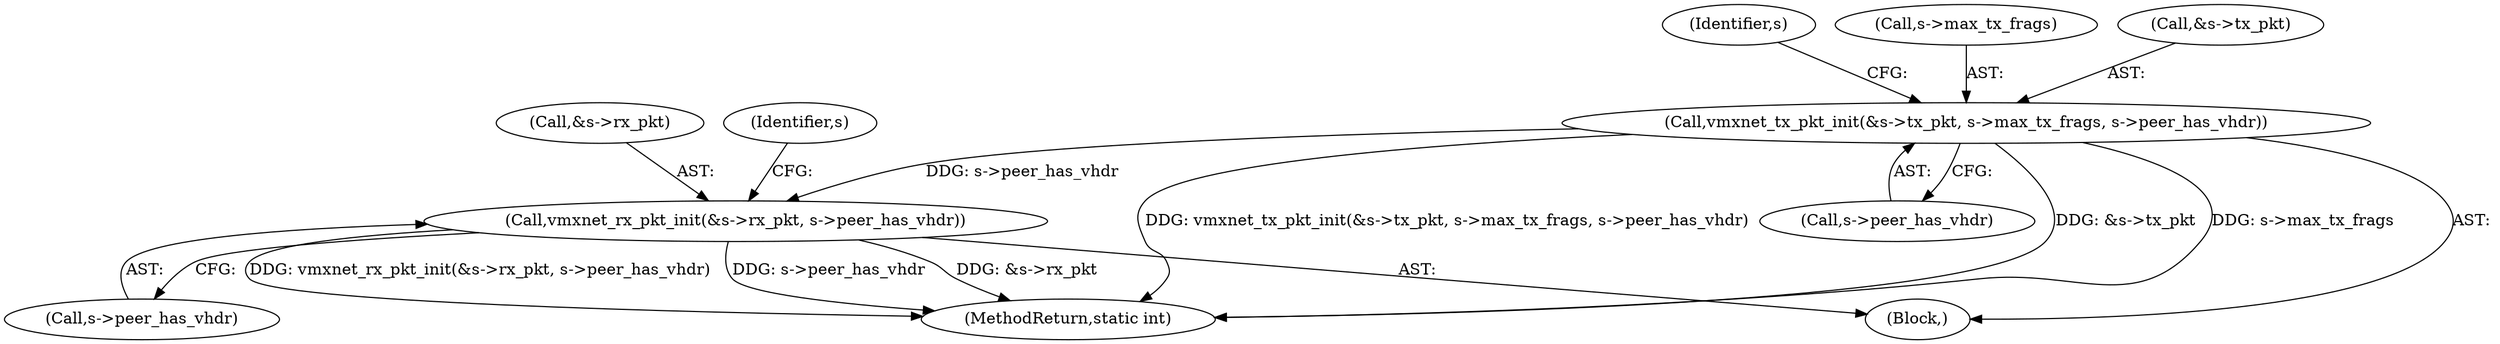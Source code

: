 digraph "0_qemu_3c99afc779c2c78718a565ad8c5e98de7c2c7484@pointer" {
"1000113" [label="(Call,vmxnet_tx_pkt_init(&s->tx_pkt, s->max_tx_frags, s->peer_has_vhdr))"];
"1000124" [label="(Call,vmxnet_rx_pkt_init(&s->rx_pkt, s->peer_has_vhdr))"];
"1000113" [label="(Call,vmxnet_tx_pkt_init(&s->tx_pkt, s->max_tx_frags, s->peer_has_vhdr))"];
"1000121" [label="(Call,s->peer_has_vhdr)"];
"1000124" [label="(Call,vmxnet_rx_pkt_init(&s->rx_pkt, s->peer_has_vhdr))"];
"1000125" [label="(Call,&s->rx_pkt)"];
"1000134" [label="(Identifier,s)"];
"1000127" [label="(Identifier,s)"];
"1000129" [label="(Call,s->peer_has_vhdr)"];
"1000118" [label="(Call,s->max_tx_frags)"];
"1000103" [label="(Block,)"];
"1000167" [label="(MethodReturn,static int)"];
"1000114" [label="(Call,&s->tx_pkt)"];
"1000113" -> "1000103"  [label="AST: "];
"1000113" -> "1000121"  [label="CFG: "];
"1000114" -> "1000113"  [label="AST: "];
"1000118" -> "1000113"  [label="AST: "];
"1000121" -> "1000113"  [label="AST: "];
"1000127" -> "1000113"  [label="CFG: "];
"1000113" -> "1000167"  [label="DDG: &s->tx_pkt"];
"1000113" -> "1000167"  [label="DDG: s->max_tx_frags"];
"1000113" -> "1000167"  [label="DDG: vmxnet_tx_pkt_init(&s->tx_pkt, s->max_tx_frags, s->peer_has_vhdr)"];
"1000113" -> "1000124"  [label="DDG: s->peer_has_vhdr"];
"1000124" -> "1000103"  [label="AST: "];
"1000124" -> "1000129"  [label="CFG: "];
"1000125" -> "1000124"  [label="AST: "];
"1000129" -> "1000124"  [label="AST: "];
"1000134" -> "1000124"  [label="CFG: "];
"1000124" -> "1000167"  [label="DDG: &s->rx_pkt"];
"1000124" -> "1000167"  [label="DDG: vmxnet_rx_pkt_init(&s->rx_pkt, s->peer_has_vhdr)"];
"1000124" -> "1000167"  [label="DDG: s->peer_has_vhdr"];
}
